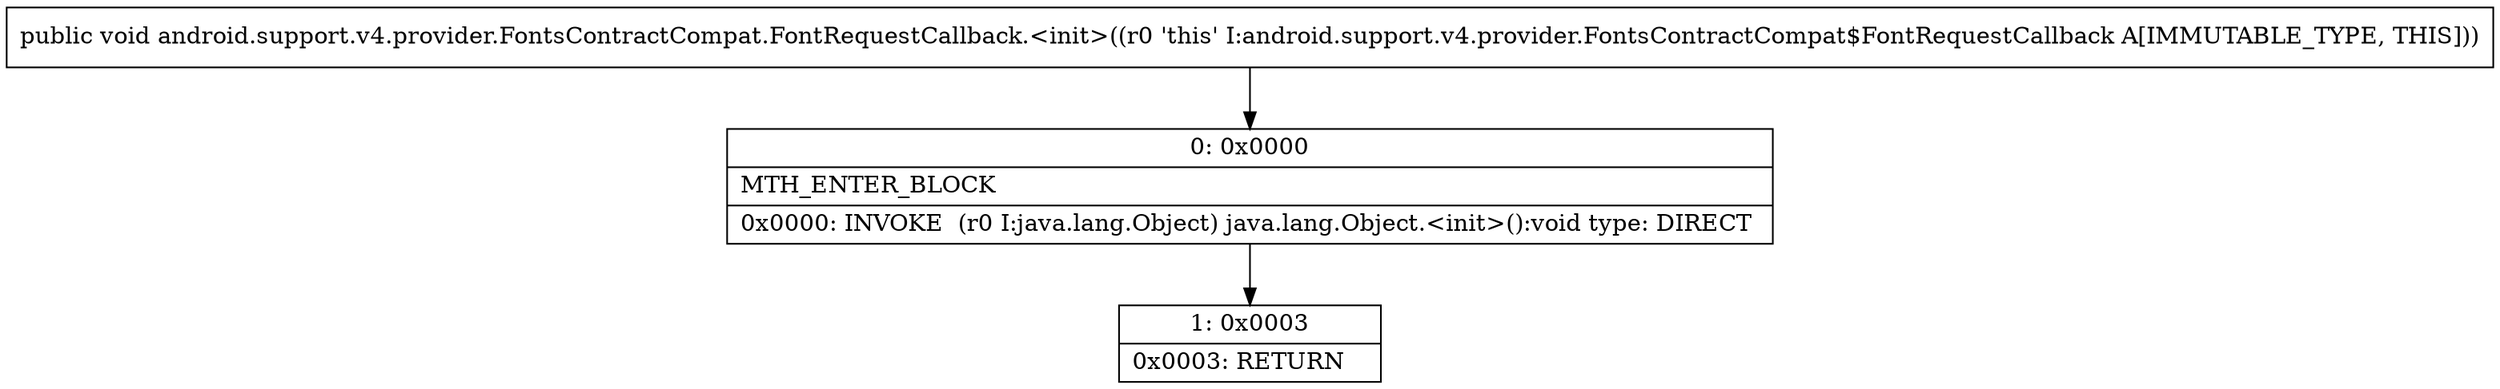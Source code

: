 digraph "CFG forandroid.support.v4.provider.FontsContractCompat.FontRequestCallback.\<init\>()V" {
Node_0 [shape=record,label="{0\:\ 0x0000|MTH_ENTER_BLOCK\l|0x0000: INVOKE  (r0 I:java.lang.Object) java.lang.Object.\<init\>():void type: DIRECT \l}"];
Node_1 [shape=record,label="{1\:\ 0x0003|0x0003: RETURN   \l}"];
MethodNode[shape=record,label="{public void android.support.v4.provider.FontsContractCompat.FontRequestCallback.\<init\>((r0 'this' I:android.support.v4.provider.FontsContractCompat$FontRequestCallback A[IMMUTABLE_TYPE, THIS])) }"];
MethodNode -> Node_0;
Node_0 -> Node_1;
}

